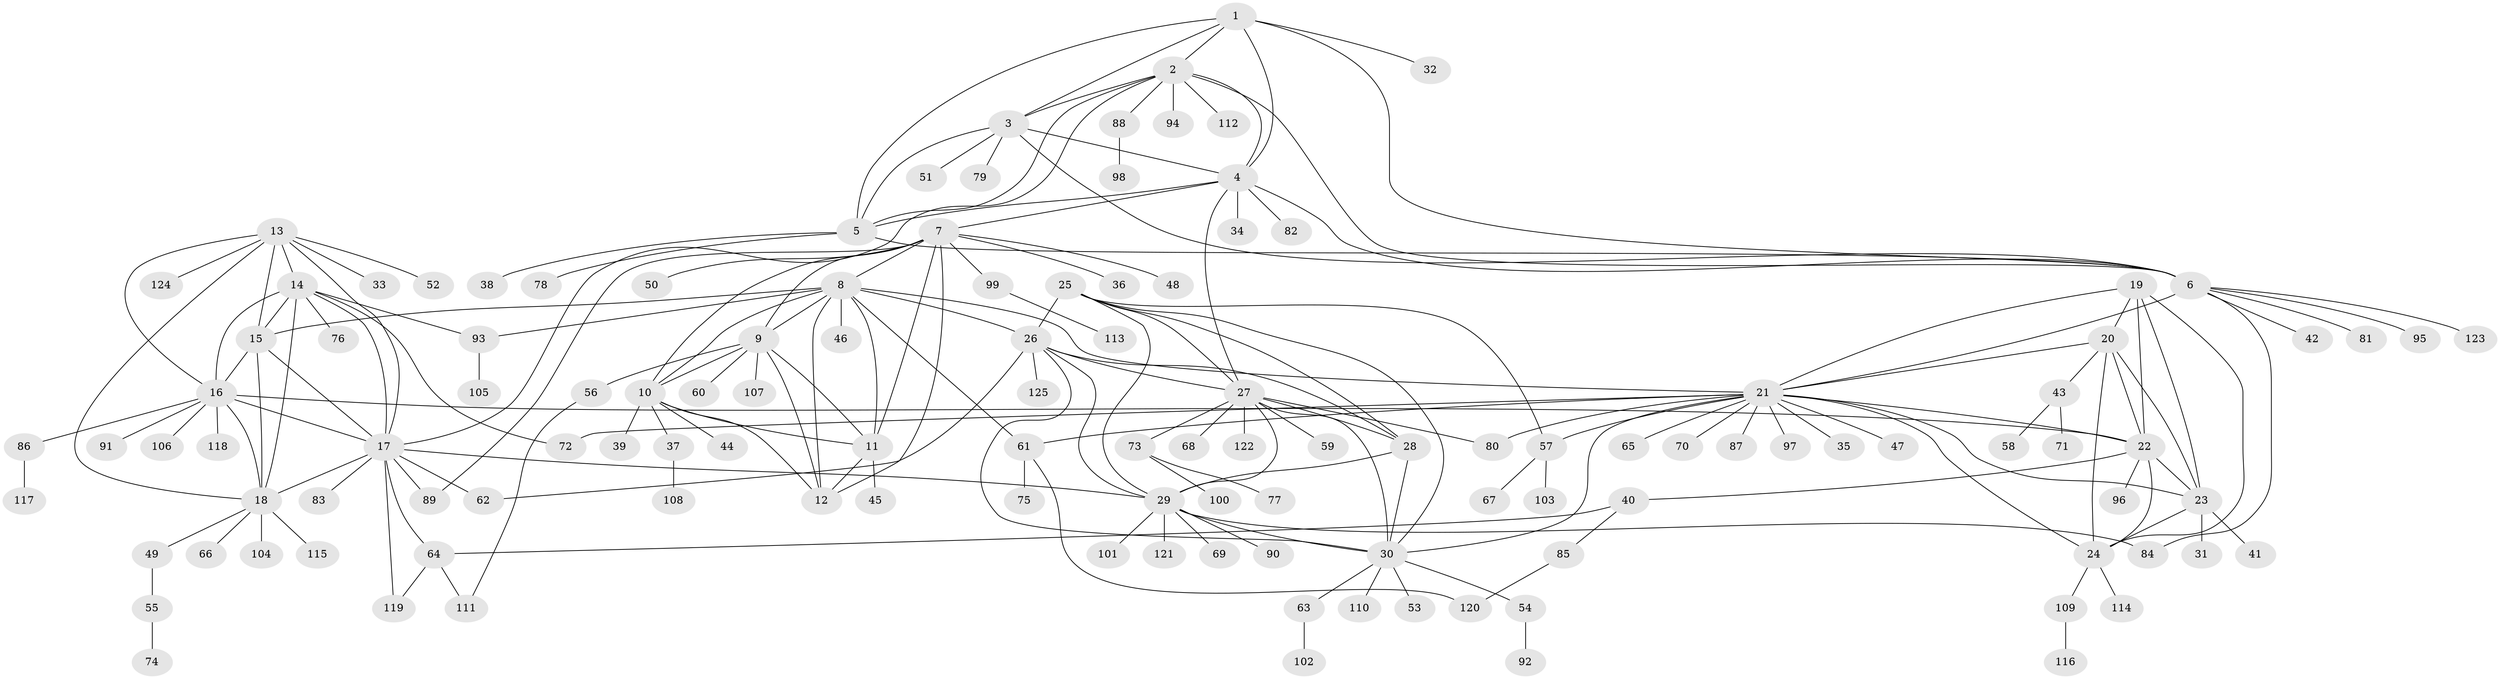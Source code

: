// coarse degree distribution, {8: 0.04040404040404041, 7: 0.04040404040404041, 10: 0.020202020202020204, 12: 0.010101010101010102, 4: 0.050505050505050504, 11: 0.020202020202020204, 13: 0.010101010101010102, 6: 0.010101010101010102, 16: 0.010101010101010102, 9: 0.010101010101010102, 1: 0.6161616161616161, 2: 0.13131313131313133, 3: 0.030303030303030304}
// Generated by graph-tools (version 1.1) at 2025/52/02/27/25 19:52:15]
// undirected, 125 vertices, 192 edges
graph export_dot {
graph [start="1"]
  node [color=gray90,style=filled];
  1;
  2;
  3;
  4;
  5;
  6;
  7;
  8;
  9;
  10;
  11;
  12;
  13;
  14;
  15;
  16;
  17;
  18;
  19;
  20;
  21;
  22;
  23;
  24;
  25;
  26;
  27;
  28;
  29;
  30;
  31;
  32;
  33;
  34;
  35;
  36;
  37;
  38;
  39;
  40;
  41;
  42;
  43;
  44;
  45;
  46;
  47;
  48;
  49;
  50;
  51;
  52;
  53;
  54;
  55;
  56;
  57;
  58;
  59;
  60;
  61;
  62;
  63;
  64;
  65;
  66;
  67;
  68;
  69;
  70;
  71;
  72;
  73;
  74;
  75;
  76;
  77;
  78;
  79;
  80;
  81;
  82;
  83;
  84;
  85;
  86;
  87;
  88;
  89;
  90;
  91;
  92;
  93;
  94;
  95;
  96;
  97;
  98;
  99;
  100;
  101;
  102;
  103;
  104;
  105;
  106;
  107;
  108;
  109;
  110;
  111;
  112;
  113;
  114;
  115;
  116;
  117;
  118;
  119;
  120;
  121;
  122;
  123;
  124;
  125;
  1 -- 2;
  1 -- 3;
  1 -- 4;
  1 -- 5;
  1 -- 6;
  1 -- 32;
  2 -- 3;
  2 -- 4;
  2 -- 5;
  2 -- 6;
  2 -- 17;
  2 -- 88;
  2 -- 94;
  2 -- 112;
  3 -- 4;
  3 -- 5;
  3 -- 6;
  3 -- 51;
  3 -- 79;
  4 -- 5;
  4 -- 6;
  4 -- 7;
  4 -- 27;
  4 -- 34;
  4 -- 82;
  5 -- 6;
  5 -- 38;
  5 -- 78;
  6 -- 21;
  6 -- 42;
  6 -- 81;
  6 -- 84;
  6 -- 95;
  6 -- 123;
  7 -- 8;
  7 -- 9;
  7 -- 10;
  7 -- 11;
  7 -- 12;
  7 -- 36;
  7 -- 48;
  7 -- 50;
  7 -- 89;
  7 -- 99;
  8 -- 9;
  8 -- 10;
  8 -- 11;
  8 -- 12;
  8 -- 15;
  8 -- 21;
  8 -- 26;
  8 -- 46;
  8 -- 61;
  8 -- 93;
  9 -- 10;
  9 -- 11;
  9 -- 12;
  9 -- 56;
  9 -- 60;
  9 -- 107;
  10 -- 11;
  10 -- 12;
  10 -- 37;
  10 -- 39;
  10 -- 44;
  11 -- 12;
  11 -- 45;
  13 -- 14;
  13 -- 15;
  13 -- 16;
  13 -- 17;
  13 -- 18;
  13 -- 33;
  13 -- 52;
  13 -- 124;
  14 -- 15;
  14 -- 16;
  14 -- 17;
  14 -- 18;
  14 -- 72;
  14 -- 76;
  14 -- 93;
  15 -- 16;
  15 -- 17;
  15 -- 18;
  16 -- 17;
  16 -- 18;
  16 -- 22;
  16 -- 86;
  16 -- 91;
  16 -- 106;
  16 -- 118;
  17 -- 18;
  17 -- 29;
  17 -- 62;
  17 -- 64;
  17 -- 83;
  17 -- 89;
  17 -- 119;
  18 -- 49;
  18 -- 66;
  18 -- 104;
  18 -- 115;
  19 -- 20;
  19 -- 21;
  19 -- 22;
  19 -- 23;
  19 -- 24;
  20 -- 21;
  20 -- 22;
  20 -- 23;
  20 -- 24;
  20 -- 43;
  21 -- 22;
  21 -- 23;
  21 -- 24;
  21 -- 30;
  21 -- 35;
  21 -- 47;
  21 -- 57;
  21 -- 61;
  21 -- 65;
  21 -- 70;
  21 -- 72;
  21 -- 80;
  21 -- 87;
  21 -- 97;
  22 -- 23;
  22 -- 24;
  22 -- 40;
  22 -- 96;
  23 -- 24;
  23 -- 31;
  23 -- 41;
  24 -- 109;
  24 -- 114;
  25 -- 26;
  25 -- 27;
  25 -- 28;
  25 -- 29;
  25 -- 30;
  25 -- 57;
  26 -- 27;
  26 -- 28;
  26 -- 29;
  26 -- 30;
  26 -- 62;
  26 -- 125;
  27 -- 28;
  27 -- 29;
  27 -- 30;
  27 -- 59;
  27 -- 68;
  27 -- 73;
  27 -- 80;
  27 -- 122;
  28 -- 29;
  28 -- 30;
  29 -- 30;
  29 -- 69;
  29 -- 84;
  29 -- 90;
  29 -- 101;
  29 -- 121;
  30 -- 53;
  30 -- 54;
  30 -- 63;
  30 -- 110;
  37 -- 108;
  40 -- 64;
  40 -- 85;
  43 -- 58;
  43 -- 71;
  49 -- 55;
  54 -- 92;
  55 -- 74;
  56 -- 111;
  57 -- 67;
  57 -- 103;
  61 -- 75;
  61 -- 120;
  63 -- 102;
  64 -- 111;
  64 -- 119;
  73 -- 77;
  73 -- 100;
  85 -- 120;
  86 -- 117;
  88 -- 98;
  93 -- 105;
  99 -- 113;
  109 -- 116;
}
